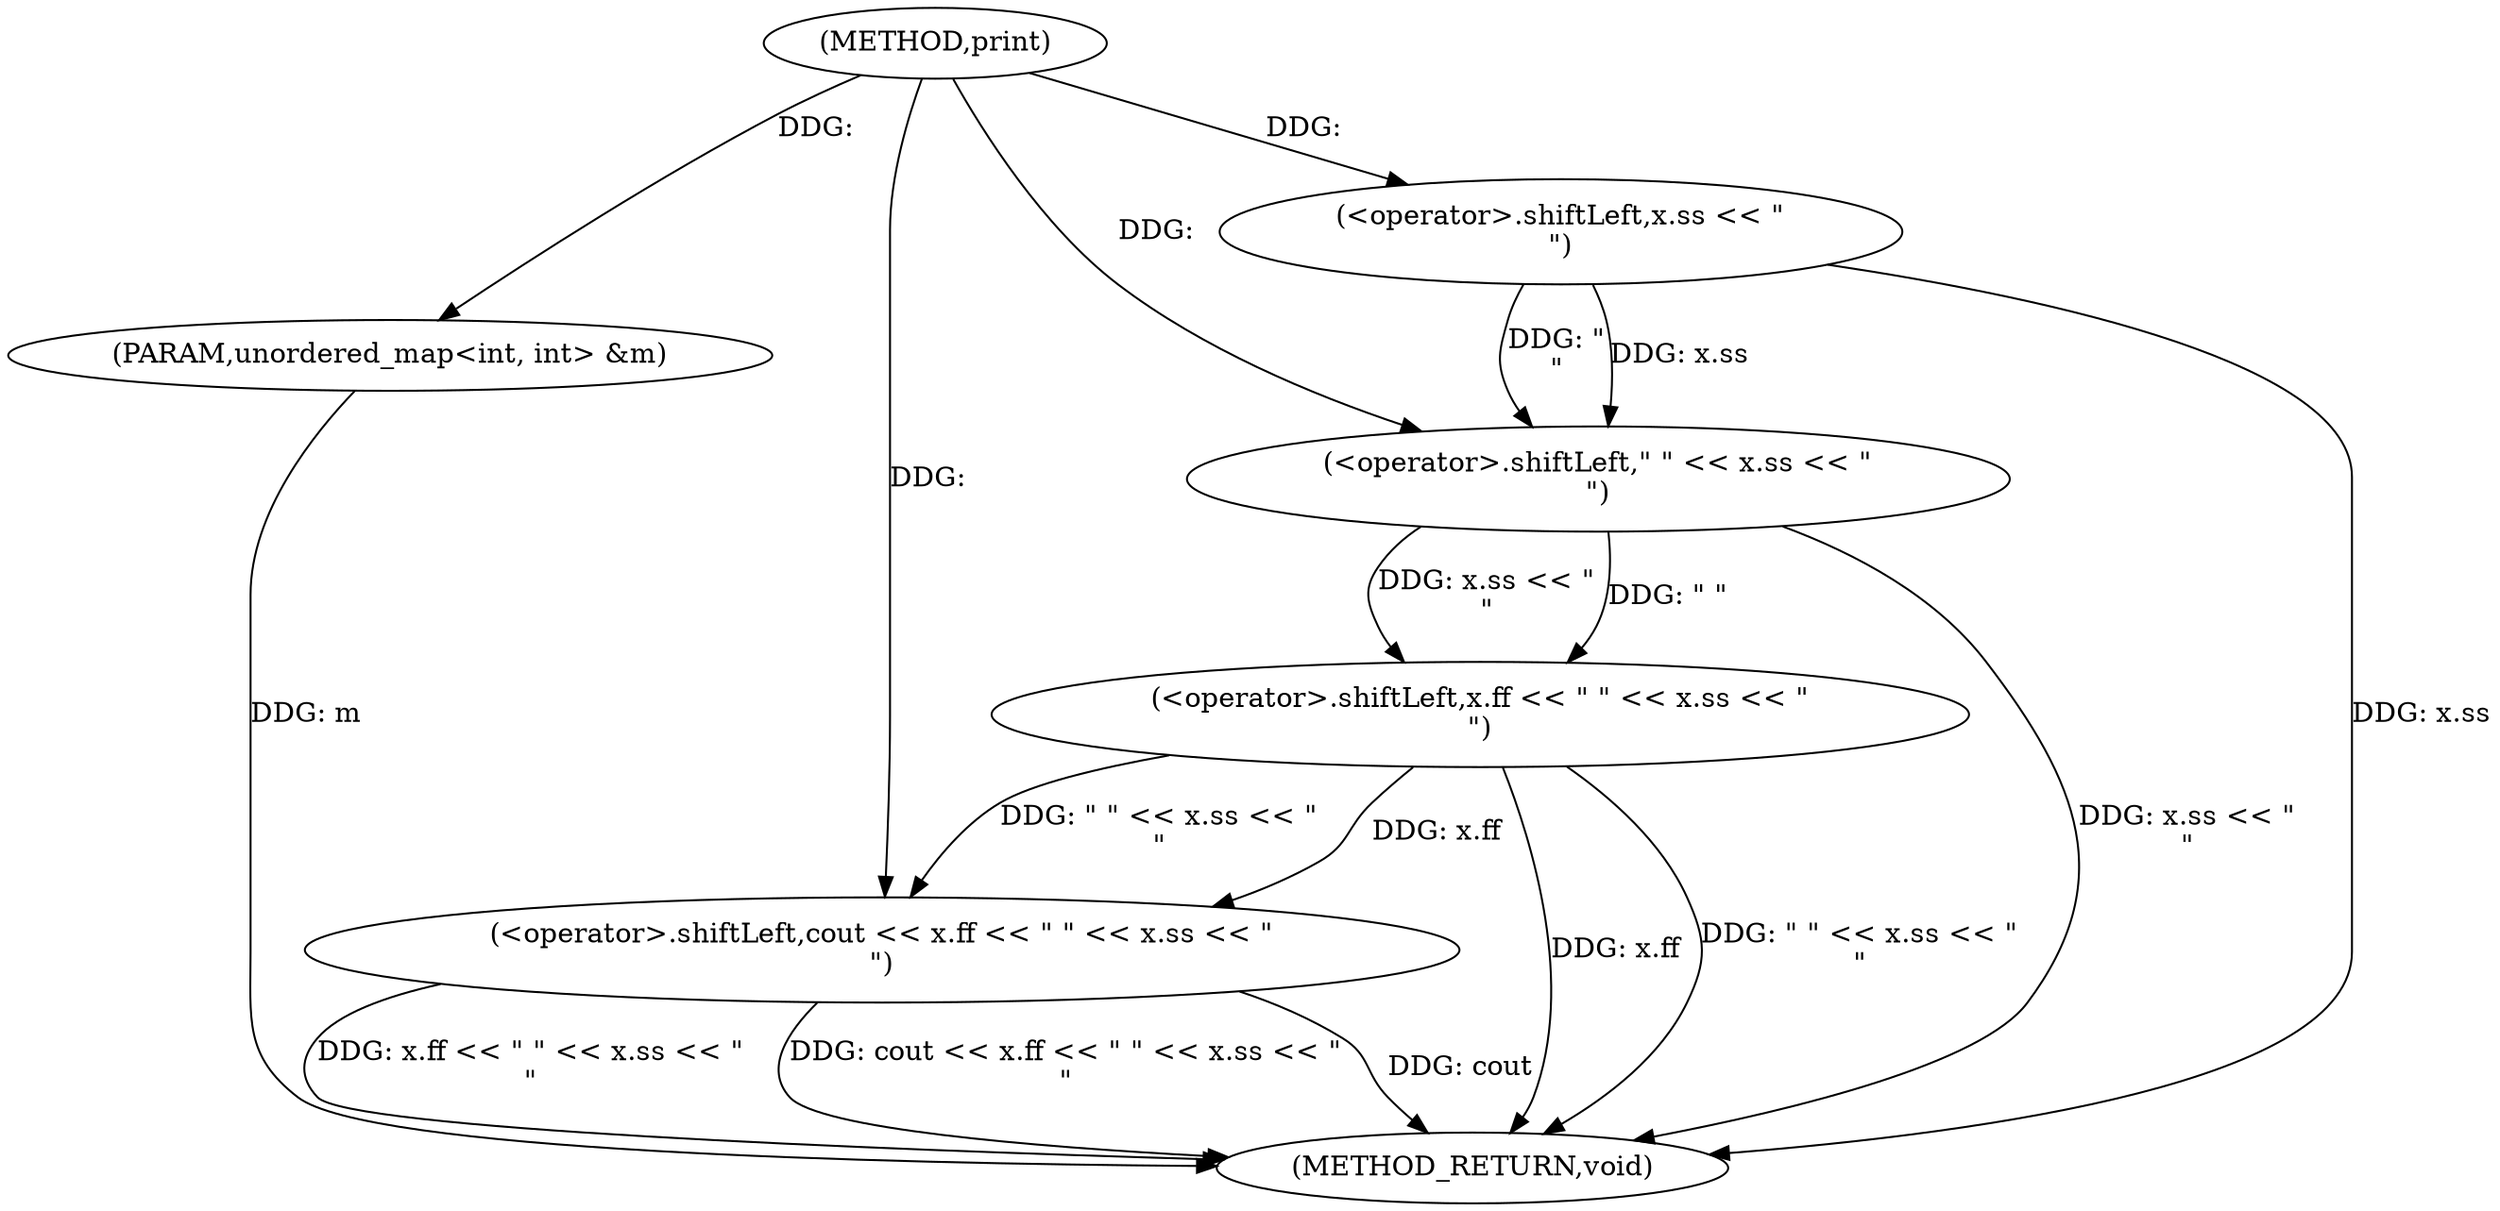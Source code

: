 digraph "print" {  
"1000238" [label = "(METHOD,print)" ]
"1000255" [label = "(METHOD_RETURN,void)" ]
"1000239" [label = "(PARAM,unordered_map<int, int> &m)" ]
"1000242" [label = "(<operator>.shiftLeft,cout << x.ff << \" \" << x.ss << \"\n\")" ]
"1000244" [label = "(<operator>.shiftLeft,x.ff << \" \" << x.ss << \"\n\")" ]
"1000248" [label = "(<operator>.shiftLeft,\" \" << x.ss << \"\n\")" ]
"1000250" [label = "(<operator>.shiftLeft,x.ss << \"\n\")" ]
  "1000239" -> "1000255"  [ label = "DDG: m"] 
  "1000244" -> "1000255"  [ label = "DDG: x.ff"] 
  "1000250" -> "1000255"  [ label = "DDG: x.ss"] 
  "1000248" -> "1000255"  [ label = "DDG: x.ss << \"\n\""] 
  "1000244" -> "1000255"  [ label = "DDG: \" \" << x.ss << \"\n\""] 
  "1000242" -> "1000255"  [ label = "DDG: x.ff << \" \" << x.ss << \"\n\""] 
  "1000242" -> "1000255"  [ label = "DDG: cout << x.ff << \" \" << x.ss << \"\n\""] 
  "1000242" -> "1000255"  [ label = "DDG: cout"] 
  "1000238" -> "1000239"  [ label = "DDG: "] 
  "1000238" -> "1000242"  [ label = "DDG: "] 
  "1000244" -> "1000242"  [ label = "DDG: \" \" << x.ss << \"\n\""] 
  "1000244" -> "1000242"  [ label = "DDG: x.ff"] 
  "1000248" -> "1000244"  [ label = "DDG: x.ss << \"\n\""] 
  "1000248" -> "1000244"  [ label = "DDG: \" \""] 
  "1000238" -> "1000248"  [ label = "DDG: "] 
  "1000250" -> "1000248"  [ label = "DDG: \"\n\""] 
  "1000250" -> "1000248"  [ label = "DDG: x.ss"] 
  "1000238" -> "1000250"  [ label = "DDG: "] 
}
